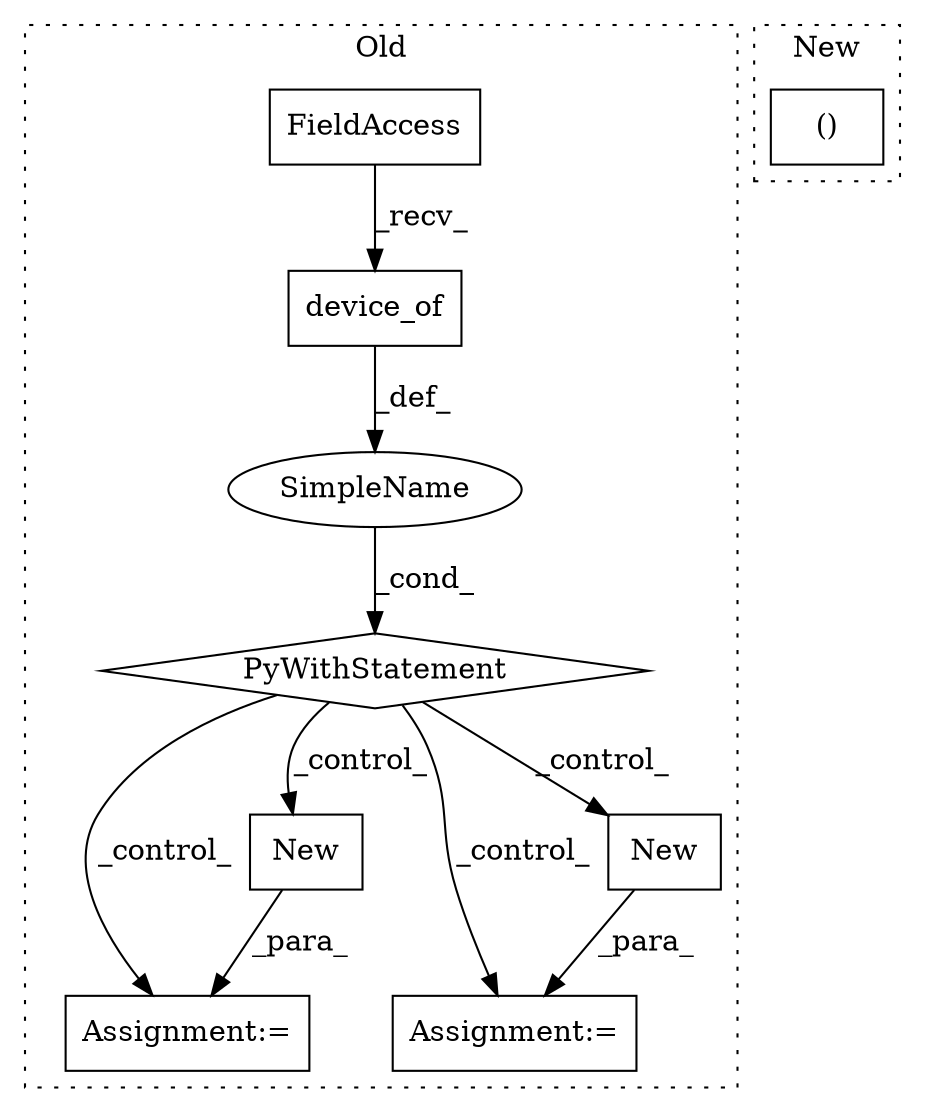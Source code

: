 digraph G {
subgraph cluster0 {
1 [label="device_of" a="32" s="851,867" l="10,1" shape="box"];
3 [label="FieldAccess" a="22" s="840" l="10" shape="box"];
4 [label="PyWithStatement" a="104" s="830,868" l="10,2" shape="diamond"];
5 [label="New" a="32" s="917" l="5" shape="box"];
6 [label="SimpleName" a="42" s="" l="" shape="ellipse"];
7 [label="Assignment:=" a="7" s="883" l="1" shape="box"];
8 [label="Assignment:=" a="7" s="909" l="1" shape="box"];
9 [label="New" a="32" s="891" l="5" shape="box"];
label = "Old";
style="dotted";
}
subgraph cluster1 {
2 [label="()" a="106" s="350" l="43" shape="box"];
label = "New";
style="dotted";
}
1 -> 6 [label="_def_"];
3 -> 1 [label="_recv_"];
4 -> 9 [label="_control_"];
4 -> 7 [label="_control_"];
4 -> 8 [label="_control_"];
4 -> 5 [label="_control_"];
5 -> 8 [label="_para_"];
6 -> 4 [label="_cond_"];
9 -> 7 [label="_para_"];
}